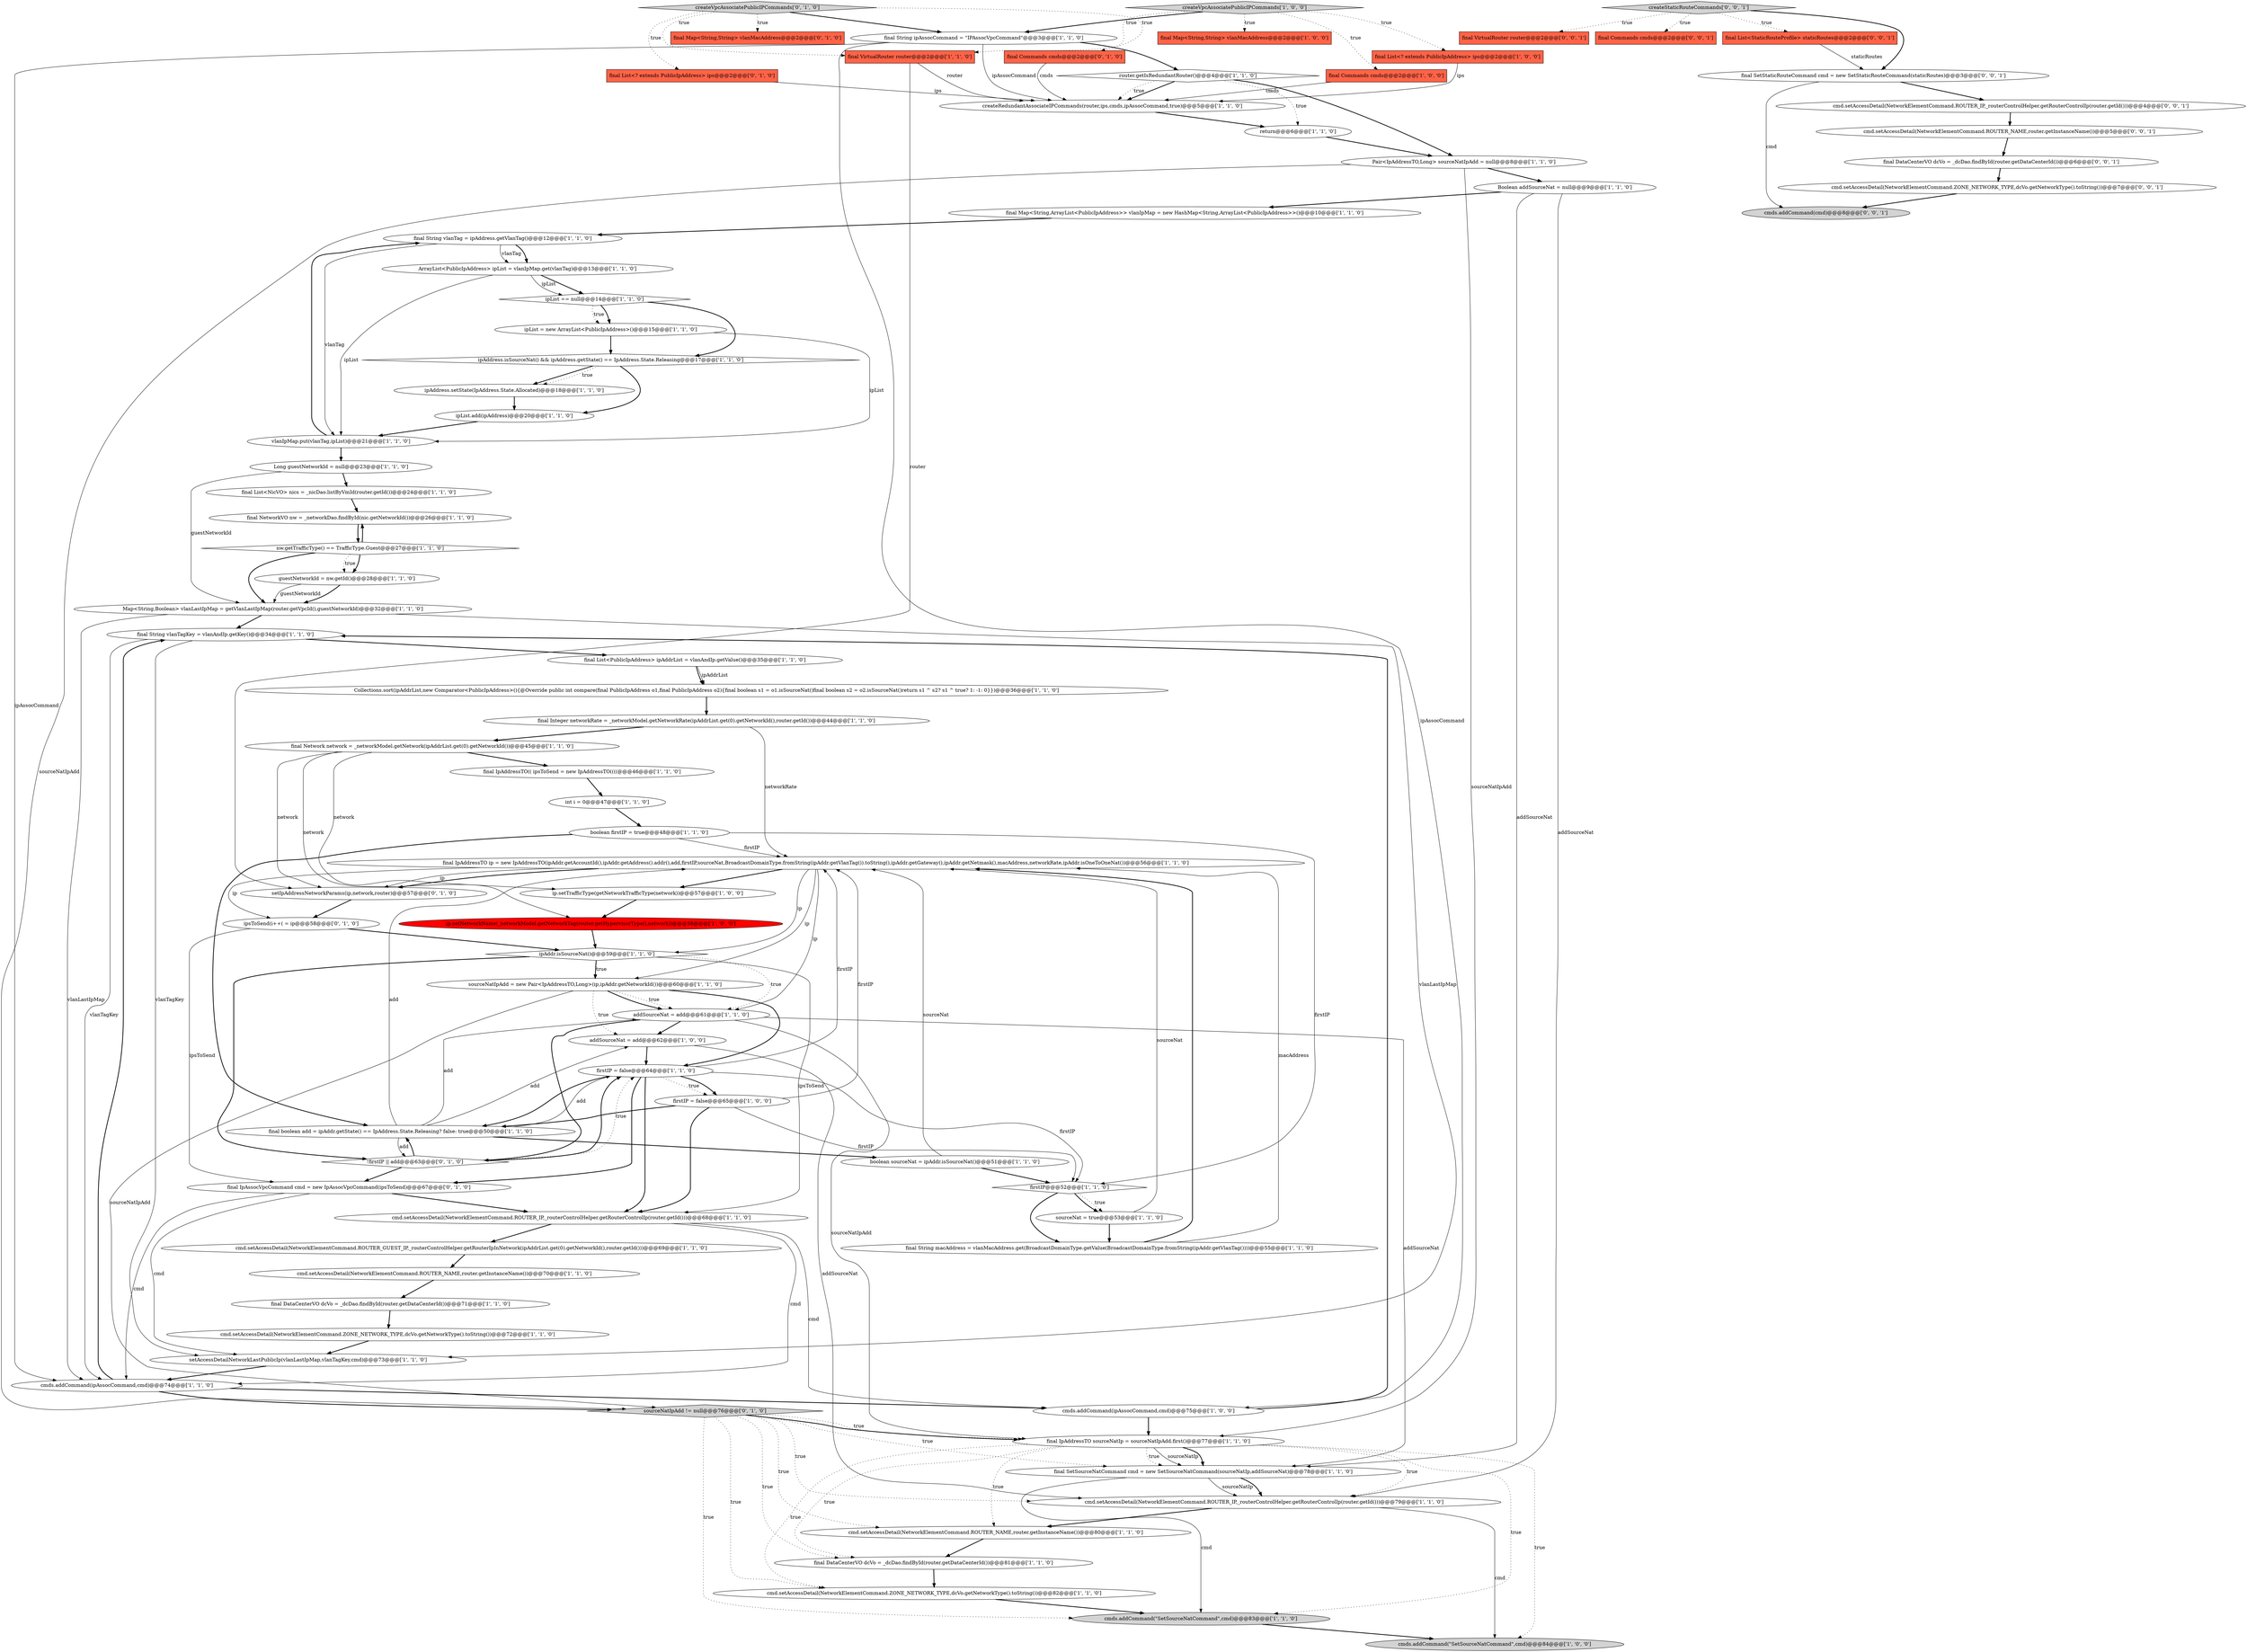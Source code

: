 digraph {
5 [style = filled, label = "final String vlanTagKey = vlanAndIp.getKey()@@@34@@@['1', '1', '0']", fillcolor = white, shape = ellipse image = "AAA0AAABBB1BBB"];
11 [style = filled, label = "firstIP = false@@@65@@@['1', '0', '0']", fillcolor = white, shape = ellipse image = "AAA0AAABBB1BBB"];
29 [style = filled, label = "cmd.setAccessDetail(NetworkElementCommand.ROUTER_IP,_routerControlHelper.getRouterControlIp(router.getId()))@@@79@@@['1', '1', '0']", fillcolor = white, shape = ellipse image = "AAA0AAABBB1BBB"];
52 [style = filled, label = "nw.getTrafficType() == TrafficType.Guest@@@27@@@['1', '1', '0']", fillcolor = white, shape = diamond image = "AAA0AAABBB1BBB"];
53 [style = filled, label = "cmds.addCommand(ipAssocCommand,cmd)@@@74@@@['1', '1', '0']", fillcolor = white, shape = ellipse image = "AAA0AAABBB1BBB"];
58 [style = filled, label = "ipAddress.isSourceNat() && ipAddress.getState() == IpAddress.State.Releasing@@@17@@@['1', '1', '0']", fillcolor = white, shape = diamond image = "AAA0AAABBB1BBB"];
60 [style = filled, label = "final IpAddressTO ip = new IpAddressTO(ipAddr.getAccountId(),ipAddr.getAddress().addr(),add,firstIP,sourceNat,BroadcastDomainType.fromString(ipAddr.getVlanTag()).toString(),ipAddr.getGateway(),ipAddr.getNetmask(),macAddress,networkRate,ipAddr.isOneToOneNat())@@@56@@@['1', '1', '0']", fillcolor = white, shape = ellipse image = "AAA0AAABBB1BBB"];
63 [style = filled, label = "guestNetworkId = nw.getId()@@@28@@@['1', '1', '0']", fillcolor = white, shape = ellipse image = "AAA0AAABBB1BBB"];
72 [style = filled, label = "final Commands cmds@@@2@@@['0', '1', '0']", fillcolor = tomato, shape = box image = "AAA0AAABBB2BBB"];
82 [style = filled, label = "cmd.setAccessDetail(NetworkElementCommand.ZONE_NETWORK_TYPE,dcVo.getNetworkType().toString())@@@7@@@['0', '0', '1']", fillcolor = white, shape = ellipse image = "AAA0AAABBB3BBB"];
62 [style = filled, label = "final DataCenterVO dcVo = _dcDao.findById(router.getDataCenterId())@@@71@@@['1', '1', '0']", fillcolor = white, shape = ellipse image = "AAA0AAABBB1BBB"];
33 [style = filled, label = "ip.setNetworkName(_networkModel.getNetworkTag(router.getHypervisorType(),network))@@@58@@@['1', '0', '0']", fillcolor = red, shape = ellipse image = "AAA1AAABBB1BBB"];
75 [style = filled, label = "cmd.setAccessDetail(NetworkElementCommand.ROUTER_NAME,router.getInstanceName())@@@5@@@['0', '0', '1']", fillcolor = white, shape = ellipse image = "AAA0AAABBB3BBB"];
26 [style = filled, label = "final IpAddressTO(( ipsToSend = new IpAddressTO((((@@@46@@@['1', '1', '0']", fillcolor = white, shape = ellipse image = "AAA0AAABBB1BBB"];
57 [style = filled, label = "cmd.setAccessDetail(NetworkElementCommand.ROUTER_IP,_routerControlHelper.getRouterControlIp(router.getId()))@@@68@@@['1', '1', '0']", fillcolor = white, shape = ellipse image = "AAA0AAABBB1BBB"];
81 [style = filled, label = "final VirtualRouter router@@@2@@@['0', '0', '1']", fillcolor = tomato, shape = box image = "AAA0AAABBB3BBB"];
23 [style = filled, label = "addSourceNat = add@@@62@@@['1', '0', '0']", fillcolor = white, shape = ellipse image = "AAA0AAABBB1BBB"];
44 [style = filled, label = "ipAddr.isSourceNat()@@@59@@@['1', '1', '0']", fillcolor = white, shape = diamond image = "AAA0AAABBB1BBB"];
38 [style = filled, label = "ipList = new ArrayList<PublicIpAddress>()@@@15@@@['1', '1', '0']", fillcolor = white, shape = ellipse image = "AAA0AAABBB1BBB"];
30 [style = filled, label = "boolean firstIP = true@@@48@@@['1', '1', '0']", fillcolor = white, shape = ellipse image = "AAA0AAABBB1BBB"];
16 [style = filled, label = "final DataCenterVO dcVo = _dcDao.findById(router.getDataCenterId())@@@81@@@['1', '1', '0']", fillcolor = white, shape = ellipse image = "AAA0AAABBB1BBB"];
15 [style = filled, label = "final List<NicVO> nics = _nicDao.listByVmId(router.getId())@@@24@@@['1', '1', '0']", fillcolor = white, shape = ellipse image = "AAA0AAABBB1BBB"];
21 [style = filled, label = "final List<PublicIpAddress> ipAddrList = vlanAndIp.getValue()@@@35@@@['1', '1', '0']", fillcolor = white, shape = ellipse image = "AAA0AAABBB1BBB"];
14 [style = filled, label = "final Integer networkRate = _networkModel.getNetworkRate(ipAddrList.get(0).getNetworkId(),router.getId())@@@44@@@['1', '1', '0']", fillcolor = white, shape = ellipse image = "AAA0AAABBB1BBB"];
19 [style = filled, label = "addSourceNat = add@@@61@@@['1', '1', '0']", fillcolor = white, shape = ellipse image = "AAA0AAABBB1BBB"];
18 [style = filled, label = "int i = 0@@@47@@@['1', '1', '0']", fillcolor = white, shape = ellipse image = "AAA0AAABBB1BBB"];
42 [style = filled, label = "cmds.addCommand(ipAssocCommand,cmd)@@@75@@@['1', '0', '0']", fillcolor = white, shape = ellipse image = "AAA0AAABBB1BBB"];
6 [style = filled, label = "return@@@6@@@['1', '1', '0']", fillcolor = white, shape = ellipse image = "AAA0AAABBB1BBB"];
46 [style = filled, label = "final String ipAssocCommand = \"IPAssocVpcCommand\"@@@3@@@['1', '1', '0']", fillcolor = white, shape = ellipse image = "AAA0AAABBB1BBB"];
32 [style = filled, label = "final Network network = _networkModel.getNetwork(ipAddrList.get(0).getNetworkId())@@@45@@@['1', '1', '0']", fillcolor = white, shape = ellipse image = "AAA0AAABBB1BBB"];
39 [style = filled, label = "cmd.setAccessDetail(NetworkElementCommand.ROUTER_NAME,router.getInstanceName())@@@70@@@['1', '1', '0']", fillcolor = white, shape = ellipse image = "AAA0AAABBB1BBB"];
31 [style = filled, label = "sourceNatIpAdd = new Pair<IpAddressTO,Long>(ip,ipAddr.getNetworkId())@@@60@@@['1', '1', '0']", fillcolor = white, shape = ellipse image = "AAA0AAABBB1BBB"];
0 [style = filled, label = "ArrayList<PublicIpAddress> ipList = vlanIpMap.get(vlanTag)@@@13@@@['1', '1', '0']", fillcolor = white, shape = ellipse image = "AAA0AAABBB1BBB"];
37 [style = filled, label = "final IpAddressTO sourceNatIp = sourceNatIpAdd.first()@@@77@@@['1', '1', '0']", fillcolor = white, shape = ellipse image = "AAA0AAABBB1BBB"];
51 [style = filled, label = "Boolean addSourceNat = null@@@9@@@['1', '1', '0']", fillcolor = white, shape = ellipse image = "AAA0AAABBB1BBB"];
12 [style = filled, label = "boolean sourceNat = ipAddr.isSourceNat()@@@51@@@['1', '1', '0']", fillcolor = white, shape = ellipse image = "AAA0AAABBB1BBB"];
2 [style = filled, label = "cmd.setAccessDetail(NetworkElementCommand.ZONE_NETWORK_TYPE,dcVo.getNetworkType().toString())@@@82@@@['1', '1', '0']", fillcolor = white, shape = ellipse image = "AAA0AAABBB1BBB"];
41 [style = filled, label = "final String macAddress = vlanMacAddress.get(BroadcastDomainType.getValue(BroadcastDomainType.fromString(ipAddr.getVlanTag())))@@@55@@@['1', '1', '0']", fillcolor = white, shape = ellipse image = "AAA0AAABBB1BBB"];
71 [style = filled, label = "final IpAssocVpcCommand cmd = new IpAssocVpcCommand(ipsToSend)@@@67@@@['0', '1', '0']", fillcolor = white, shape = ellipse image = "AAA0AAABBB2BBB"];
55 [style = filled, label = "final NetworkVO nw = _networkDao.findById(nic.getNetworkId())@@@26@@@['1', '1', '0']", fillcolor = white, shape = ellipse image = "AAA0AAABBB1BBB"];
69 [style = filled, label = "sourceNatIpAdd != null@@@76@@@['0', '1', '0']", fillcolor = lightgray, shape = diamond image = "AAA0AAABBB2BBB"];
66 [style = filled, label = "createVpcAssociatePublicIPCommands['0', '1', '0']", fillcolor = lightgray, shape = diamond image = "AAA0AAABBB2BBB"];
76 [style = filled, label = "final Commands cmds@@@2@@@['0', '0', '1']", fillcolor = tomato, shape = box image = "AAA0AAABBB3BBB"];
9 [style = filled, label = "final Map<String,String> vlanMacAddress@@@2@@@['1', '0', '0']", fillcolor = tomato, shape = box image = "AAA0AAABBB1BBB"];
10 [style = filled, label = "createVpcAssociatePublicIPCommands['1', '0', '0']", fillcolor = lightgray, shape = diamond image = "AAA0AAABBB1BBB"];
7 [style = filled, label = "firstIP@@@52@@@['1', '1', '0']", fillcolor = white, shape = diamond image = "AAA0AAABBB1BBB"];
34 [style = filled, label = "firstIP = false@@@64@@@['1', '1', '0']", fillcolor = white, shape = ellipse image = "AAA0AAABBB1BBB"];
48 [style = filled, label = "final Map<String,ArrayList<PublicIpAddress>> vlanIpMap = new HashMap<String,ArrayList<PublicIpAddress>>()@@@10@@@['1', '1', '0']", fillcolor = white, shape = ellipse image = "AAA0AAABBB1BBB"];
64 [style = filled, label = "!firstIP || add@@@63@@@['0', '1', '0']", fillcolor = white, shape = diamond image = "AAA0AAABBB2BBB"];
65 [style = filled, label = "final Map<String,String> vlanMacAddress@@@2@@@['0', '1', '0']", fillcolor = tomato, shape = box image = "AAA0AAABBB2BBB"];
3 [style = filled, label = "cmds.addCommand(\"SetSourceNatCommand\",cmd)@@@83@@@['1', '1', '0']", fillcolor = lightgray, shape = ellipse image = "AAA0AAABBB1BBB"];
40 [style = filled, label = "cmd.setAccessDetail(NetworkElementCommand.ZONE_NETWORK_TYPE,dcVo.getNetworkType().toString())@@@72@@@['1', '1', '0']", fillcolor = white, shape = ellipse image = "AAA0AAABBB1BBB"];
8 [style = filled, label = "ipAddress.setState(IpAddress.State.Allocated)@@@18@@@['1', '1', '0']", fillcolor = white, shape = ellipse image = "AAA0AAABBB1BBB"];
50 [style = filled, label = "final VirtualRouter router@@@2@@@['1', '1', '0']", fillcolor = tomato, shape = box image = "AAA0AAABBB1BBB"];
56 [style = filled, label = "sourceNat = true@@@53@@@['1', '1', '0']", fillcolor = white, shape = ellipse image = "AAA0AAABBB1BBB"];
68 [style = filled, label = "setIpAddressNetworkParams(ip,network,router)@@@57@@@['0', '1', '0']", fillcolor = white, shape = ellipse image = "AAA0AAABBB2BBB"];
79 [style = filled, label = "cmds.addCommand(cmd)@@@8@@@['0', '0', '1']", fillcolor = lightgray, shape = ellipse image = "AAA0AAABBB3BBB"];
4 [style = filled, label = "final List<? extends PublicIpAddress> ips@@@2@@@['1', '0', '0']", fillcolor = tomato, shape = box image = "AAA0AAABBB1BBB"];
54 [style = filled, label = "Map<String,Boolean> vlanLastIpMap = getVlanLastIpMap(router.getVpcId(),guestNetworkId)@@@32@@@['1', '1', '0']", fillcolor = white, shape = ellipse image = "AAA0AAABBB1BBB"];
80 [style = filled, label = "final List<StaticRouteProfile> staticRoutes@@@2@@@['0', '0', '1']", fillcolor = tomato, shape = box image = "AAA0AAABBB3BBB"];
70 [style = filled, label = "ipsToSend(i++( = ip@@@58@@@['0', '1', '0']", fillcolor = white, shape = ellipse image = "AAA0AAABBB2BBB"];
67 [style = filled, label = "final List<? extends PublicIpAddress> ips@@@2@@@['0', '1', '0']", fillcolor = tomato, shape = box image = "AAA0AAABBB2BBB"];
1 [style = filled, label = "final boolean add = ipAddr.getState() == IpAddress.State.Releasing? false: true@@@50@@@['1', '1', '0']", fillcolor = white, shape = ellipse image = "AAA0AAABBB1BBB"];
27 [style = filled, label = "final String vlanTag = ipAddress.getVlanTag()@@@12@@@['1', '1', '0']", fillcolor = white, shape = ellipse image = "AAA0AAABBB1BBB"];
73 [style = filled, label = "cmd.setAccessDetail(NetworkElementCommand.ROUTER_IP,_routerControlHelper.getRouterControlIp(router.getId()))@@@4@@@['0', '0', '1']", fillcolor = white, shape = ellipse image = "AAA0AAABBB3BBB"];
36 [style = filled, label = "ip.setTrafficType(getNetworkTrafficType(network))@@@57@@@['1', '0', '0']", fillcolor = white, shape = ellipse image = "AAA0AAABBB1BBB"];
78 [style = filled, label = "final SetStaticRouteCommand cmd = new SetStaticRouteCommand(staticRoutes)@@@3@@@['0', '0', '1']", fillcolor = white, shape = ellipse image = "AAA0AAABBB3BBB"];
35 [style = filled, label = "final Commands cmds@@@2@@@['1', '0', '0']", fillcolor = tomato, shape = box image = "AAA0AAABBB1BBB"];
24 [style = filled, label = "router.getIsRedundantRouter()@@@4@@@['1', '1', '0']", fillcolor = white, shape = diamond image = "AAA0AAABBB1BBB"];
74 [style = filled, label = "createStaticRouteCommands['0', '0', '1']", fillcolor = lightgray, shape = diamond image = "AAA0AAABBB3BBB"];
77 [style = filled, label = "final DataCenterVO dcVo = _dcDao.findById(router.getDataCenterId())@@@6@@@['0', '0', '1']", fillcolor = white, shape = ellipse image = "AAA0AAABBB3BBB"];
20 [style = filled, label = "Pair<IpAddressTO,Long> sourceNatIpAdd = null@@@8@@@['1', '1', '0']", fillcolor = white, shape = ellipse image = "AAA0AAABBB1BBB"];
13 [style = filled, label = "final SetSourceNatCommand cmd = new SetSourceNatCommand(sourceNatIp,addSourceNat)@@@78@@@['1', '1', '0']", fillcolor = white, shape = ellipse image = "AAA0AAABBB1BBB"];
17 [style = filled, label = "ipList == null@@@14@@@['1', '1', '0']", fillcolor = white, shape = diamond image = "AAA0AAABBB1BBB"];
43 [style = filled, label = "cmd.setAccessDetail(NetworkElementCommand.ROUTER_NAME,router.getInstanceName())@@@80@@@['1', '1', '0']", fillcolor = white, shape = ellipse image = "AAA0AAABBB1BBB"];
28 [style = filled, label = "vlanIpMap.put(vlanTag,ipList)@@@21@@@['1', '1', '0']", fillcolor = white, shape = ellipse image = "AAA0AAABBB1BBB"];
45 [style = filled, label = "ipList.add(ipAddress)@@@20@@@['1', '1', '0']", fillcolor = white, shape = ellipse image = "AAA0AAABBB1BBB"];
47 [style = filled, label = "createRedundantAssociateIPCommands(router,ips,cmds,ipAssocCommand,true)@@@5@@@['1', '1', '0']", fillcolor = white, shape = ellipse image = "AAA0AAABBB1BBB"];
22 [style = filled, label = "Collections.sort(ipAddrList,new Comparator<PublicIpAddress>(){@Override public int compare(final PublicIpAddress o1,final PublicIpAddress o2){final boolean s1 = o1.isSourceNat()final boolean s2 = o2.isSourceNat()return s1 ^ s2? s1 ^ true? 1: -1: 0}})@@@36@@@['1', '1', '0']", fillcolor = white, shape = ellipse image = "AAA0AAABBB1BBB"];
25 [style = filled, label = "cmds.addCommand(\"SetSourceNatCommand\",cmd)@@@84@@@['1', '0', '0']", fillcolor = lightgray, shape = ellipse image = "AAA0AAABBB1BBB"];
49 [style = filled, label = "Long guestNetworkId = null@@@23@@@['1', '1', '0']", fillcolor = white, shape = ellipse image = "AAA0AAABBB1BBB"];
59 [style = filled, label = "cmd.setAccessDetail(NetworkElementCommand.ROUTER_GUEST_IP,_routerControlHelper.getRouterIpInNetwork(ipAddrList.get(0).getNetworkId(),router.getId()))@@@69@@@['1', '1', '0']", fillcolor = white, shape = ellipse image = "AAA0AAABBB1BBB"];
61 [style = filled, label = "setAccessDetailNetworkLastPublicIp(vlanLastIpMap,vlanTagKey,cmd)@@@73@@@['1', '1', '0']", fillcolor = white, shape = ellipse image = "AAA0AAABBB1BBB"];
15->55 [style = bold, label=""];
24->6 [style = dotted, label="true"];
39->62 [style = bold, label=""];
53->69 [style = bold, label=""];
1->23 [style = solid, label="add"];
69->3 [style = dotted, label="true"];
71->61 [style = solid, label="cmd"];
74->80 [style = dotted, label="true"];
56->41 [style = bold, label=""];
37->3 [style = dotted, label="true"];
18->30 [style = bold, label=""];
23->29 [style = solid, label="addSourceNat"];
52->55 [style = bold, label=""];
57->59 [style = bold, label=""];
74->81 [style = dotted, label="true"];
73->75 [style = bold, label=""];
36->33 [style = bold, label=""];
48->27 [style = bold, label=""];
12->7 [style = bold, label=""];
31->69 [style = solid, label="sourceNatIpAdd"];
70->44 [style = bold, label=""];
57->53 [style = solid, label="cmd"];
67->47 [style = solid, label="ips"];
54->61 [style = solid, label="vlanLastIpMap"];
0->28 [style = solid, label="ipList"];
34->60 [style = solid, label="firstIP"];
17->38 [style = bold, label=""];
19->13 [style = solid, label="addSourceNat"];
10->50 [style = dotted, label="true"];
51->48 [style = bold, label=""];
41->60 [style = solid, label="macAddress"];
66->72 [style = dotted, label="true"];
1->12 [style = bold, label=""];
29->43 [style = bold, label=""];
60->68 [style = bold, label=""];
51->29 [style = solid, label="addSourceNat"];
11->60 [style = solid, label="firstIP"];
64->34 [style = bold, label=""];
75->77 [style = bold, label=""];
34->7 [style = solid, label="firstIP"];
62->40 [style = bold, label=""];
72->47 [style = solid, label="cmds"];
37->13 [style = solid, label="sourceNatIp"];
32->68 [style = solid, label="network"];
54->5 [style = bold, label=""];
33->44 [style = bold, label=""];
10->4 [style = dotted, label="true"];
64->1 [style = bold, label=""];
49->54 [style = solid, label="guestNetworkId"];
11->7 [style = solid, label="firstIP"];
5->61 [style = solid, label="vlanTagKey"];
69->43 [style = dotted, label="true"];
70->71 [style = solid, label="ipsToSend"];
44->57 [style = solid, label="ipsToSend"];
31->19 [style = dotted, label="true"];
40->61 [style = bold, label=""];
17->38 [style = dotted, label="true"];
66->46 [style = bold, label=""];
43->16 [style = bold, label=""];
47->6 [style = bold, label=""];
1->64 [style = solid, label="add"];
64->71 [style = bold, label=""];
27->0 [style = bold, label=""];
74->78 [style = bold, label=""];
0->17 [style = bold, label=""];
63->54 [style = bold, label=""];
1->19 [style = solid, label="add"];
46->24 [style = bold, label=""];
68->70 [style = bold, label=""];
59->39 [style = bold, label=""];
69->2 [style = dotted, label="true"];
64->34 [style = dotted, label="true"];
32->26 [style = bold, label=""];
24->47 [style = bold, label=""];
32->36 [style = solid, label="network"];
24->20 [style = bold, label=""];
5->21 [style = bold, label=""];
34->71 [style = bold, label=""];
0->17 [style = solid, label="ipList"];
57->42 [style = solid, label="cmd"];
13->29 [style = solid, label="sourceNatIp"];
21->22 [style = bold, label=""];
31->23 [style = dotted, label="true"];
12->60 [style = solid, label="sourceNat"];
44->31 [style = dotted, label="true"];
27->28 [style = solid, label="vlanTag"];
46->53 [style = solid, label="ipAssocCommand"];
69->37 [style = bold, label=""];
22->14 [style = bold, label=""];
37->13 [style = bold, label=""];
78->73 [style = bold, label=""];
11->57 [style = bold, label=""];
74->76 [style = dotted, label="true"];
52->63 [style = bold, label=""];
52->54 [style = bold, label=""];
34->57 [style = bold, label=""];
51->13 [style = solid, label="addSourceNat"];
1->60 [style = solid, label="add"];
42->37 [style = bold, label=""];
19->64 [style = bold, label=""];
69->37 [style = dotted, label="true"];
5->53 [style = solid, label="vlanTagKey"];
69->29 [style = dotted, label="true"];
60->19 [style = solid, label="ip"];
24->47 [style = dotted, label="true"];
58->8 [style = bold, label=""];
7->56 [style = bold, label=""];
2->3 [style = bold, label=""];
66->67 [style = dotted, label="true"];
4->47 [style = solid, label="ips"];
17->58 [style = bold, label=""];
28->49 [style = bold, label=""];
53->42 [style = bold, label=""];
54->53 [style = solid, label="vlanLastIpMap"];
34->11 [style = dotted, label="true"];
69->13 [style = dotted, label="true"];
46->47 [style = solid, label="ipAssocCommand"];
77->82 [style = bold, label=""];
37->25 [style = dotted, label="true"];
10->9 [style = dotted, label="true"];
52->63 [style = dotted, label="true"];
10->35 [style = dotted, label="true"];
31->34 [style = bold, label=""];
80->78 [style = solid, label="staticRoutes"];
6->20 [style = bold, label=""];
14->60 [style = solid, label="networkRate"];
60->31 [style = solid, label="ip"];
50->68 [style = solid, label="router"];
37->43 [style = dotted, label="true"];
35->47 [style = solid, label="cmds"];
13->3 [style = solid, label="cmd"];
8->45 [style = bold, label=""];
50->47 [style = solid, label="router"];
60->36 [style = bold, label=""];
20->51 [style = bold, label=""];
49->15 [style = bold, label=""];
7->41 [style = bold, label=""];
55->52 [style = bold, label=""];
14->32 [style = bold, label=""];
27->0 [style = solid, label="vlanTag"];
31->19 [style = bold, label=""];
38->28 [style = solid, label="ipList"];
44->31 [style = bold, label=""];
37->16 [style = dotted, label="true"];
1->34 [style = solid, label="add"];
30->1 [style = bold, label=""];
20->69 [style = solid, label="sourceNatIpAdd"];
63->54 [style = solid, label="guestNetworkId"];
29->25 [style = solid, label="cmd"];
60->68 [style = solid, label="ip"];
78->79 [style = solid, label="cmd"];
11->1 [style = bold, label=""];
34->1 [style = bold, label=""];
38->58 [style = bold, label=""];
3->25 [style = bold, label=""];
53->5 [style = bold, label=""];
66->50 [style = dotted, label="true"];
10->46 [style = bold, label=""];
41->60 [style = bold, label=""];
69->16 [style = dotted, label="true"];
46->42 [style = solid, label="ipAssocCommand"];
37->29 [style = dotted, label="true"];
45->28 [style = bold, label=""];
16->2 [style = bold, label=""];
30->60 [style = solid, label="firstIP"];
34->11 [style = bold, label=""];
56->60 [style = solid, label="sourceNat"];
30->7 [style = solid, label="firstIP"];
21->22 [style = solid, label="ipAddrList"];
71->57 [style = bold, label=""];
13->29 [style = bold, label=""];
61->53 [style = bold, label=""];
19->37 [style = solid, label="sourceNatIpAdd"];
7->56 [style = dotted, label="true"];
60->70 [style = solid, label="ip"];
19->23 [style = bold, label=""];
82->79 [style = bold, label=""];
58->45 [style = bold, label=""];
60->44 [style = solid, label="ip"];
23->34 [style = bold, label=""];
32->33 [style = solid, label="network"];
66->65 [style = dotted, label="true"];
28->27 [style = bold, label=""];
42->5 [style = bold, label=""];
44->19 [style = dotted, label="true"];
20->37 [style = solid, label="sourceNatIpAdd"];
37->2 [style = dotted, label="true"];
58->8 [style = dotted, label="true"];
37->13 [style = dotted, label="true"];
44->64 [style = bold, label=""];
26->18 [style = bold, label=""];
71->53 [style = solid, label="cmd"];
}
